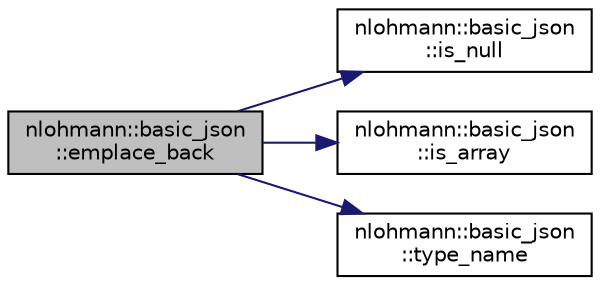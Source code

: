 digraph "nlohmann::basic_json::emplace_back"
{
 // LATEX_PDF_SIZE
  edge [fontname="Helvetica",fontsize="10",labelfontname="Helvetica",labelfontsize="10"];
  node [fontname="Helvetica",fontsize="10",shape=record];
  rankdir="LR";
  Node120 [label="nlohmann::basic_json\l::emplace_back",height=0.2,width=0.4,color="black", fillcolor="grey75", style="filled", fontcolor="black",tooltip="add an object to an array"];
  Node120 -> Node121 [color="midnightblue",fontsize="10",style="solid",fontname="Helvetica"];
  Node121 [label="nlohmann::basic_json\l::is_null",height=0.2,width=0.4,color="black", fillcolor="white", style="filled",URL="$classnlohmann_1_1basic__json.html#a8faa039ca82427ed29c486ffd00600c3",tooltip="return whether value is null"];
  Node120 -> Node122 [color="midnightblue",fontsize="10",style="solid",fontname="Helvetica"];
  Node122 [label="nlohmann::basic_json\l::is_array",height=0.2,width=0.4,color="black", fillcolor="white", style="filled",URL="$classnlohmann_1_1basic__json.html#aef9ce5dd2381caee1f8ddcdb5bdd9c65",tooltip="return whether value is an array"];
  Node120 -> Node123 [color="midnightblue",fontsize="10",style="solid",fontname="Helvetica"];
  Node123 [label="nlohmann::basic_json\l::type_name",height=0.2,width=0.4,color="black", fillcolor="white", style="filled",URL="$classnlohmann_1_1basic__json.html#a6b75862bdb4d26650616cf9821430755",tooltip="return the type as string"];
}
